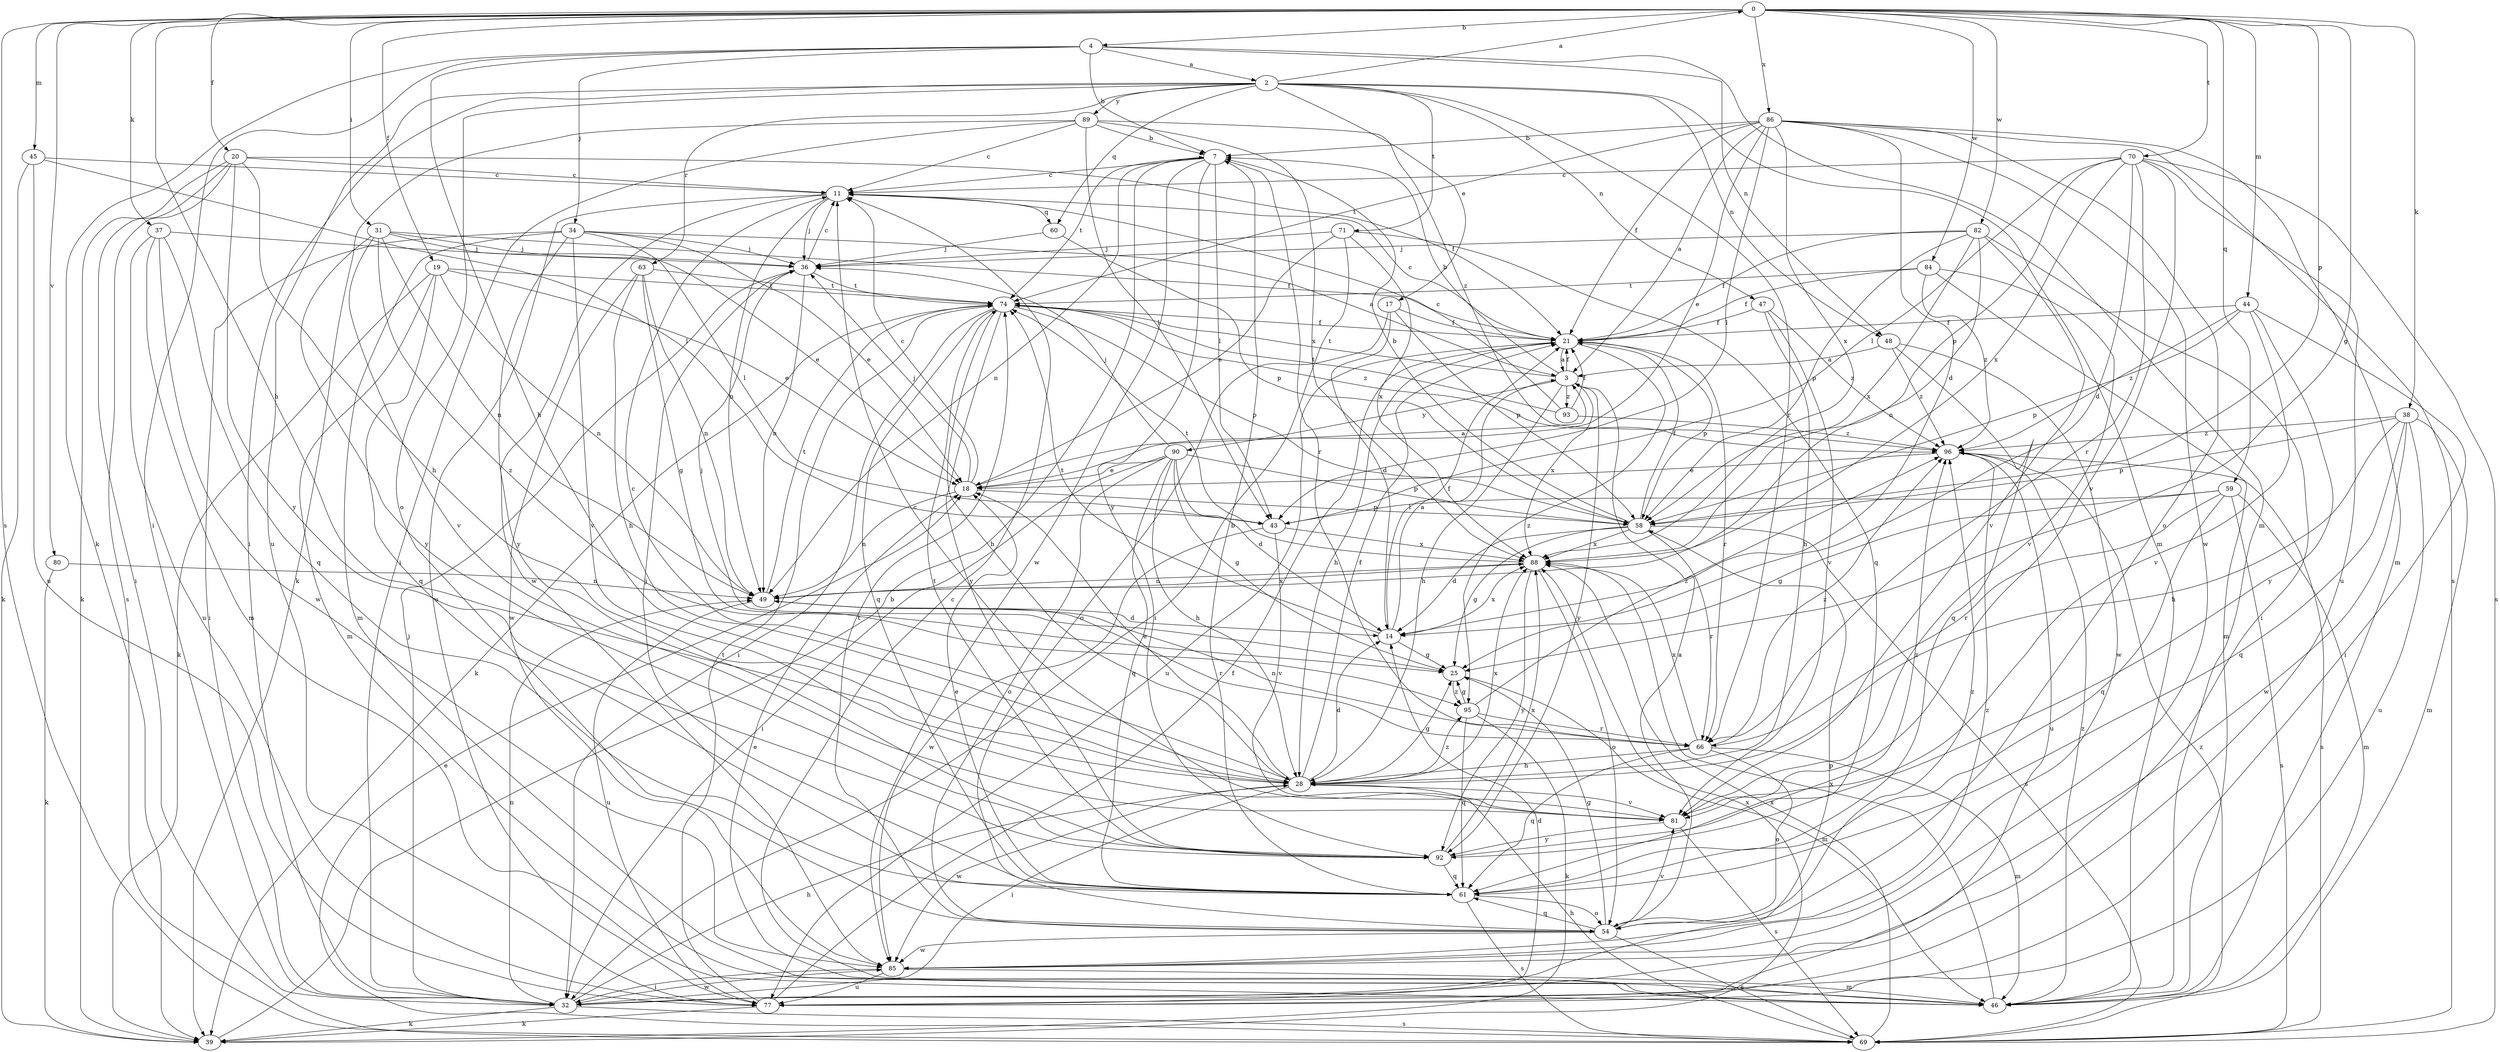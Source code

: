 strict digraph  {
0;
2;
3;
4;
7;
11;
14;
17;
18;
19;
20;
21;
25;
28;
31;
32;
34;
36;
37;
38;
39;
43;
44;
45;
46;
47;
48;
49;
54;
58;
59;
60;
61;
63;
66;
69;
70;
71;
74;
77;
80;
81;
82;
84;
85;
86;
88;
89;
90;
92;
93;
95;
96;
0 -> 4  [label=b];
0 -> 19  [label=f];
0 -> 20  [label=f];
0 -> 25  [label=g];
0 -> 28  [label=h];
0 -> 31  [label=i];
0 -> 37  [label=k];
0 -> 38  [label=k];
0 -> 44  [label=m];
0 -> 45  [label=m];
0 -> 58  [label=p];
0 -> 59  [label=q];
0 -> 69  [label=s];
0 -> 70  [label=t];
0 -> 80  [label=v];
0 -> 82  [label=w];
0 -> 84  [label=w];
0 -> 86  [label=x];
2 -> 0  [label=a];
2 -> 17  [label=e];
2 -> 32  [label=i];
2 -> 46  [label=m];
2 -> 47  [label=n];
2 -> 48  [label=n];
2 -> 54  [label=o];
2 -> 60  [label=q];
2 -> 63  [label=r];
2 -> 66  [label=r];
2 -> 71  [label=t];
2 -> 77  [label=u];
2 -> 89  [label=y];
3 -> 7  [label=b];
3 -> 21  [label=f];
3 -> 28  [label=h];
3 -> 74  [label=t];
3 -> 88  [label=x];
3 -> 90  [label=y];
3 -> 92  [label=y];
3 -> 93  [label=z];
4 -> 2  [label=a];
4 -> 7  [label=b];
4 -> 28  [label=h];
4 -> 32  [label=i];
4 -> 34  [label=j];
4 -> 39  [label=k];
4 -> 46  [label=m];
4 -> 48  [label=n];
7 -> 11  [label=c];
7 -> 43  [label=l];
7 -> 49  [label=n];
7 -> 66  [label=r];
7 -> 74  [label=t];
7 -> 85  [label=w];
7 -> 92  [label=y];
11 -> 36  [label=j];
11 -> 49  [label=n];
11 -> 60  [label=q];
11 -> 77  [label=u];
11 -> 85  [label=w];
14 -> 3  [label=a];
14 -> 21  [label=f];
14 -> 25  [label=g];
14 -> 74  [label=t];
14 -> 88  [label=x];
17 -> 14  [label=d];
17 -> 21  [label=f];
17 -> 54  [label=o];
17 -> 58  [label=p];
18 -> 3  [label=a];
18 -> 11  [label=c];
18 -> 36  [label=j];
18 -> 49  [label=n];
18 -> 58  [label=p];
19 -> 18  [label=e];
19 -> 39  [label=k];
19 -> 46  [label=m];
19 -> 49  [label=n];
19 -> 61  [label=q];
19 -> 74  [label=t];
20 -> 11  [label=c];
20 -> 21  [label=f];
20 -> 28  [label=h];
20 -> 32  [label=i];
20 -> 39  [label=k];
20 -> 69  [label=s];
20 -> 92  [label=y];
21 -> 3  [label=a];
21 -> 11  [label=c];
21 -> 28  [label=h];
21 -> 58  [label=p];
21 -> 66  [label=r];
21 -> 77  [label=u];
21 -> 95  [label=z];
25 -> 36  [label=j];
25 -> 46  [label=m];
25 -> 95  [label=z];
28 -> 11  [label=c];
28 -> 14  [label=d];
28 -> 18  [label=e];
28 -> 21  [label=f];
28 -> 25  [label=g];
28 -> 32  [label=i];
28 -> 81  [label=v];
28 -> 85  [label=w];
28 -> 88  [label=x];
28 -> 95  [label=z];
31 -> 18  [label=e];
31 -> 21  [label=f];
31 -> 36  [label=j];
31 -> 49  [label=n];
31 -> 81  [label=v];
31 -> 92  [label=y];
31 -> 95  [label=z];
32 -> 28  [label=h];
32 -> 36  [label=j];
32 -> 39  [label=k];
32 -> 49  [label=n];
32 -> 58  [label=p];
32 -> 69  [label=s];
32 -> 85  [label=w];
34 -> 3  [label=a];
34 -> 18  [label=e];
34 -> 32  [label=i];
34 -> 36  [label=j];
34 -> 43  [label=l];
34 -> 46  [label=m];
34 -> 81  [label=v];
34 -> 92  [label=y];
36 -> 11  [label=c];
36 -> 49  [label=n];
36 -> 74  [label=t];
37 -> 36  [label=j];
37 -> 46  [label=m];
37 -> 61  [label=q];
37 -> 77  [label=u];
37 -> 85  [label=w];
38 -> 28  [label=h];
38 -> 46  [label=m];
38 -> 58  [label=p];
38 -> 61  [label=q];
38 -> 77  [label=u];
38 -> 85  [label=w];
38 -> 96  [label=z];
39 -> 7  [label=b];
39 -> 88  [label=x];
43 -> 81  [label=v];
43 -> 85  [label=w];
43 -> 88  [label=x];
44 -> 21  [label=f];
44 -> 32  [label=i];
44 -> 58  [label=p];
44 -> 81  [label=v];
44 -> 92  [label=y];
44 -> 96  [label=z];
45 -> 11  [label=c];
45 -> 39  [label=k];
45 -> 43  [label=l];
45 -> 77  [label=u];
46 -> 11  [label=c];
46 -> 18  [label=e];
46 -> 88  [label=x];
46 -> 96  [label=z];
47 -> 21  [label=f];
47 -> 28  [label=h];
47 -> 81  [label=v];
47 -> 96  [label=z];
48 -> 3  [label=a];
48 -> 61  [label=q];
48 -> 85  [label=w];
48 -> 96  [label=z];
49 -> 14  [label=d];
49 -> 66  [label=r];
49 -> 74  [label=t];
49 -> 77  [label=u];
49 -> 88  [label=x];
54 -> 3  [label=a];
54 -> 25  [label=g];
54 -> 61  [label=q];
54 -> 69  [label=s];
54 -> 74  [label=t];
54 -> 81  [label=v];
54 -> 85  [label=w];
54 -> 96  [label=z];
58 -> 7  [label=b];
58 -> 14  [label=d];
58 -> 21  [label=f];
58 -> 25  [label=g];
58 -> 66  [label=r];
58 -> 69  [label=s];
58 -> 88  [label=x];
59 -> 25  [label=g];
59 -> 43  [label=l];
59 -> 46  [label=m];
59 -> 61  [label=q];
59 -> 66  [label=r];
59 -> 69  [label=s];
60 -> 36  [label=j];
60 -> 58  [label=p];
61 -> 7  [label=b];
61 -> 18  [label=e];
61 -> 36  [label=j];
61 -> 54  [label=o];
61 -> 69  [label=s];
63 -> 25  [label=g];
63 -> 28  [label=h];
63 -> 49  [label=n];
63 -> 74  [label=t];
63 -> 85  [label=w];
66 -> 28  [label=h];
66 -> 46  [label=m];
66 -> 49  [label=n];
66 -> 54  [label=o];
66 -> 61  [label=q];
66 -> 88  [label=x];
66 -> 96  [label=z];
69 -> 18  [label=e];
69 -> 28  [label=h];
69 -> 88  [label=x];
69 -> 96  [label=z];
70 -> 11  [label=c];
70 -> 14  [label=d];
70 -> 43  [label=l];
70 -> 58  [label=p];
70 -> 66  [label=r];
70 -> 69  [label=s];
70 -> 77  [label=u];
70 -> 81  [label=v];
70 -> 88  [label=x];
71 -> 18  [label=e];
71 -> 32  [label=i];
71 -> 36  [label=j];
71 -> 61  [label=q];
71 -> 88  [label=x];
74 -> 21  [label=f];
74 -> 28  [label=h];
74 -> 32  [label=i];
74 -> 39  [label=k];
74 -> 58  [label=p];
74 -> 61  [label=q];
74 -> 92  [label=y];
74 -> 96  [label=z];
77 -> 14  [label=d];
77 -> 21  [label=f];
77 -> 39  [label=k];
77 -> 74  [label=t];
80 -> 39  [label=k];
80 -> 49  [label=n];
81 -> 11  [label=c];
81 -> 69  [label=s];
81 -> 92  [label=y];
82 -> 21  [label=f];
82 -> 32  [label=i];
82 -> 36  [label=j];
82 -> 49  [label=n];
82 -> 58  [label=p];
82 -> 81  [label=v];
82 -> 88  [label=x];
84 -> 21  [label=f];
84 -> 46  [label=m];
84 -> 74  [label=t];
84 -> 81  [label=v];
84 -> 96  [label=z];
85 -> 32  [label=i];
85 -> 46  [label=m];
85 -> 77  [label=u];
85 -> 96  [label=z];
86 -> 3  [label=a];
86 -> 7  [label=b];
86 -> 14  [label=d];
86 -> 18  [label=e];
86 -> 21  [label=f];
86 -> 43  [label=l];
86 -> 46  [label=m];
86 -> 54  [label=o];
86 -> 69  [label=s];
86 -> 74  [label=t];
86 -> 85  [label=w];
86 -> 88  [label=x];
88 -> 49  [label=n];
88 -> 54  [label=o];
88 -> 74  [label=t];
88 -> 92  [label=y];
89 -> 7  [label=b];
89 -> 11  [label=c];
89 -> 32  [label=i];
89 -> 39  [label=k];
89 -> 43  [label=l];
89 -> 88  [label=x];
89 -> 96  [label=z];
90 -> 14  [label=d];
90 -> 18  [label=e];
90 -> 25  [label=g];
90 -> 28  [label=h];
90 -> 32  [label=i];
90 -> 36  [label=j];
90 -> 54  [label=o];
90 -> 58  [label=p];
90 -> 61  [label=q];
92 -> 61  [label=q];
92 -> 74  [label=t];
92 -> 88  [label=x];
92 -> 96  [label=z];
93 -> 11  [label=c];
93 -> 21  [label=f];
93 -> 74  [label=t];
93 -> 96  [label=z];
95 -> 25  [label=g];
95 -> 39  [label=k];
95 -> 61  [label=q];
95 -> 66  [label=r];
95 -> 96  [label=z];
96 -> 18  [label=e];
96 -> 69  [label=s];
96 -> 77  [label=u];
}
